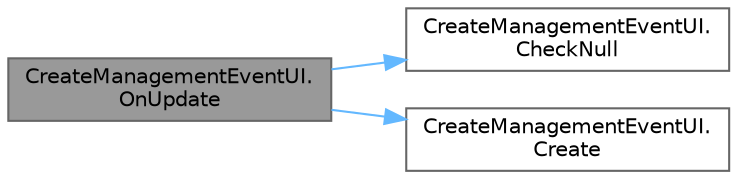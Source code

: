 digraph "CreateManagementEventUI.OnUpdate"
{
 // LATEX_PDF_SIZE
  bgcolor="transparent";
  edge [fontname=Helvetica,fontsize=10,labelfontname=Helvetica,labelfontsize=10];
  node [fontname=Helvetica,fontsize=10,shape=box,height=0.2,width=0.4];
  rankdir="LR";
  Node1 [id="Node000001",label="CreateManagementEventUI.\lOnUpdate",height=0.2,width=0.4,color="gray40", fillcolor="grey60", style="filled", fontcolor="black",tooltip=" "];
  Node1 -> Node2 [id="edge1_Node000001_Node000002",color="steelblue1",style="solid",tooltip=" "];
  Node2 [id="Node000002",label="CreateManagementEventUI.\lCheckNull",height=0.2,width=0.4,color="grey40", fillcolor="white", style="filled",URL="$class_create_management_event_u_i.html#a30a2ad07e744147d5b2d8a7f1b9ca55a",tooltip=" "];
  Node1 -> Node3 [id="edge2_Node000001_Node000003",color="steelblue1",style="solid",tooltip=" "];
  Node3 [id="Node000003",label="CreateManagementEventUI.\lCreate",height=0.2,width=0.4,color="grey40", fillcolor="white", style="filled",URL="$class_create_management_event_u_i.html#a25b71c9a40e20063d751b5c4cd592d17",tooltip=" "];
}
